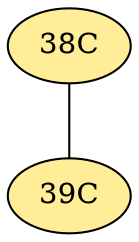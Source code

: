 // The Round Table
graph {
	"38C" [fillcolor="#FFED97" style=radial]
	"39C" [fillcolor="#FFED97" style=radial]
	"38C" -- "39C" [penwidth=1]
}

